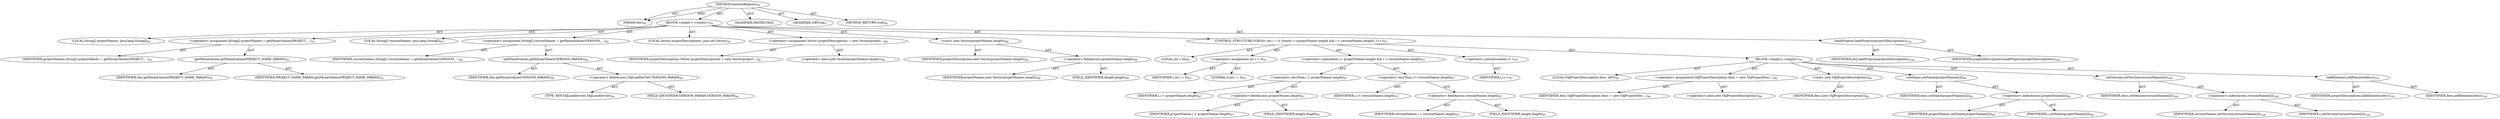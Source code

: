 digraph "executeRequest" {  
"111669149696" [label = <(METHOD,executeRequest)<SUB>92</SUB>> ]
"115964116992" [label = <(PARAM,this)<SUB>92</SUB>> ]
"25769803776" [label = <(BLOCK,&lt;empty&gt;,&lt;empty&gt;)<SUB>92</SUB>> ]
"94489280512" [label = <(LOCAL,String[] projectNames: java.lang.String[])<SUB>93</SUB>> ]
"30064771072" [label = <(&lt;operator&gt;.assignment,String[] projectNames = getParamValues(PROJECT_...)<SUB>93</SUB>> ]
"68719476738" [label = <(IDENTIFIER,projectNames,String[] projectNames = getParamValues(PROJECT_...)<SUB>93</SUB>> ]
"30064771073" [label = <(getParamValues,getParamValues(PROJECT_NAME_PARAM))<SUB>93</SUB>> ]
"68719476736" [label = <(IDENTIFIER,this,getParamValues(PROJECT_NAME_PARAM))<SUB>93</SUB>> ]
"68719476739" [label = <(IDENTIFIER,PROJECT_NAME_PARAM,getParamValues(PROJECT_NAME_PARAM))<SUB>93</SUB>> ]
"94489280513" [label = <(LOCAL,String[] versionNames: java.lang.String[])<SUB>94</SUB>> ]
"30064771074" [label = <(&lt;operator&gt;.assignment,String[] versionNames = getParamValues(VERSION_...)<SUB>94</SUB>> ]
"68719476740" [label = <(IDENTIFIER,versionNames,String[] versionNames = getParamValues(VERSION_...)<SUB>94</SUB>> ]
"30064771075" [label = <(getParamValues,getParamValues(VERSION_PARAM))<SUB>94</SUB>> ]
"68719476737" [label = <(IDENTIFIER,this,getParamValues(VERSION_PARAM))<SUB>94</SUB>> ]
"30064771076" [label = <(&lt;operator&gt;.fieldAccess,VAJLoadServlet.VERSION_PARAM)<SUB>94</SUB>> ]
"180388626432" [label = <(TYPE_REF,VAJLoadServlet,VAJLoadServlet)<SUB>94</SUB>> ]
"55834574848" [label = <(FIELD_IDENTIFIER,VERSION_PARAM,VERSION_PARAM)<SUB>94</SUB>> ]
"94489280514" [label = <(LOCAL,Vector projectDescriptions: java.util.Vector)<SUB>96</SUB>> ]
"30064771077" [label = <(&lt;operator&gt;.assignment,Vector projectDescriptions = new Vector(project...)<SUB>96</SUB>> ]
"68719476741" [label = <(IDENTIFIER,projectDescriptions,Vector projectDescriptions = new Vector(project...)<SUB>96</SUB>> ]
"30064771078" [label = <(&lt;operator&gt;.alloc,new Vector(projectNames.length))<SUB>96</SUB>> ]
"30064771079" [label = <(&lt;init&gt;,new Vector(projectNames.length))<SUB>96</SUB>> ]
"68719476742" [label = <(IDENTIFIER,projectDescriptions,new Vector(projectNames.length))<SUB>96</SUB>> ]
"30064771080" [label = <(&lt;operator&gt;.fieldAccess,projectNames.length)<SUB>96</SUB>> ]
"68719476743" [label = <(IDENTIFIER,projectNames,new Vector(projectNames.length))<SUB>96</SUB>> ]
"55834574849" [label = <(FIELD_IDENTIFIER,length,length)<SUB>96</SUB>> ]
"47244640256" [label = <(CONTROL_STRUCTURE,FOR,for (int i = 0; Some(i &lt; projectNames.length &amp;&amp; i &lt; versionNames.length); i++))<SUB>97</SUB>> ]
"94489280515" [label = <(LOCAL,int i: int)<SUB>97</SUB>> ]
"30064771081" [label = <(&lt;operator&gt;.assignment,int i = 0)<SUB>97</SUB>> ]
"68719476744" [label = <(IDENTIFIER,i,int i = 0)<SUB>97</SUB>> ]
"90194313216" [label = <(LITERAL,0,int i = 0)<SUB>97</SUB>> ]
"30064771082" [label = <(&lt;operator&gt;.logicalAnd,i &lt; projectNames.length &amp;&amp; i &lt; versionNames.length)<SUB>97</SUB>> ]
"30064771083" [label = <(&lt;operator&gt;.lessThan,i &lt; projectNames.length)<SUB>97</SUB>> ]
"68719476745" [label = <(IDENTIFIER,i,i &lt; projectNames.length)<SUB>97</SUB>> ]
"30064771084" [label = <(&lt;operator&gt;.fieldAccess,projectNames.length)<SUB>97</SUB>> ]
"68719476746" [label = <(IDENTIFIER,projectNames,i &lt; projectNames.length)<SUB>97</SUB>> ]
"55834574850" [label = <(FIELD_IDENTIFIER,length,length)<SUB>97</SUB>> ]
"30064771085" [label = <(&lt;operator&gt;.lessThan,i &lt; versionNames.length)<SUB>97</SUB>> ]
"68719476747" [label = <(IDENTIFIER,i,i &lt; versionNames.length)<SUB>97</SUB>> ]
"30064771086" [label = <(&lt;operator&gt;.fieldAccess,versionNames.length)<SUB>97</SUB>> ]
"68719476748" [label = <(IDENTIFIER,versionNames,i &lt; versionNames.length)<SUB>97</SUB>> ]
"55834574851" [label = <(FIELD_IDENTIFIER,length,length)<SUB>97</SUB>> ]
"30064771087" [label = <(&lt;operator&gt;.postIncrement,i++)<SUB>97</SUB>> ]
"68719476749" [label = <(IDENTIFIER,i,i++)<SUB>97</SUB>> ]
"25769803777" [label = <(BLOCK,&lt;empty&gt;,&lt;empty&gt;)<SUB>97</SUB>> ]
"94489280516" [label = <(LOCAL,VAJProjectDescription desc: ANY)<SUB>98</SUB>> ]
"30064771088" [label = <(&lt;operator&gt;.assignment,VAJProjectDescription desc = new VAJProjectDesc...)<SUB>98</SUB>> ]
"68719476750" [label = <(IDENTIFIER,desc,VAJProjectDescription desc = new VAJProjectDesc...)<SUB>98</SUB>> ]
"30064771089" [label = <(&lt;operator&gt;.alloc,new VAJProjectDescription())<SUB>98</SUB>> ]
"30064771090" [label = <(&lt;init&gt;,new VAJProjectDescription())<SUB>98</SUB>> ]
"68719476751" [label = <(IDENTIFIER,desc,new VAJProjectDescription())<SUB>98</SUB>> ]
"30064771091" [label = <(setName,setName(projectNames[i]))<SUB>99</SUB>> ]
"68719476752" [label = <(IDENTIFIER,desc,setName(projectNames[i]))<SUB>99</SUB>> ]
"30064771092" [label = <(&lt;operator&gt;.indexAccess,projectNames[i])<SUB>99</SUB>> ]
"68719476753" [label = <(IDENTIFIER,projectNames,setName(projectNames[i]))<SUB>99</SUB>> ]
"68719476754" [label = <(IDENTIFIER,i,setName(projectNames[i]))<SUB>99</SUB>> ]
"30064771093" [label = <(setVersion,setVersion(versionNames[i]))<SUB>100</SUB>> ]
"68719476755" [label = <(IDENTIFIER,desc,setVersion(versionNames[i]))<SUB>100</SUB>> ]
"30064771094" [label = <(&lt;operator&gt;.indexAccess,versionNames[i])<SUB>100</SUB>> ]
"68719476756" [label = <(IDENTIFIER,versionNames,setVersion(versionNames[i]))<SUB>100</SUB>> ]
"68719476757" [label = <(IDENTIFIER,i,setVersion(versionNames[i]))<SUB>100</SUB>> ]
"30064771095" [label = <(addElement,addElement(desc))<SUB>101</SUB>> ]
"68719476758" [label = <(IDENTIFIER,projectDescriptions,addElement(desc))<SUB>101</SUB>> ]
"68719476759" [label = <(IDENTIFIER,desc,addElement(desc))<SUB>101</SUB>> ]
"30064771096" [label = <(loadProjects,loadProjects(projectDescriptions))<SUB>104</SUB>> ]
"68719476760" [label = <(IDENTIFIER,util,loadProjects(projectDescriptions))<SUB>104</SUB>> ]
"68719476761" [label = <(IDENTIFIER,projectDescriptions,loadProjects(projectDescriptions))<SUB>104</SUB>> ]
"133143986178" [label = <(MODIFIER,PROTECTED)> ]
"133143986179" [label = <(MODIFIER,VIRTUAL)> ]
"128849018880" [label = <(METHOD_RETURN,void)<SUB>92</SUB>> ]
  "111669149696" -> "115964116992"  [ label = "AST: "] 
  "111669149696" -> "25769803776"  [ label = "AST: "] 
  "111669149696" -> "133143986178"  [ label = "AST: "] 
  "111669149696" -> "133143986179"  [ label = "AST: "] 
  "111669149696" -> "128849018880"  [ label = "AST: "] 
  "25769803776" -> "94489280512"  [ label = "AST: "] 
  "25769803776" -> "30064771072"  [ label = "AST: "] 
  "25769803776" -> "94489280513"  [ label = "AST: "] 
  "25769803776" -> "30064771074"  [ label = "AST: "] 
  "25769803776" -> "94489280514"  [ label = "AST: "] 
  "25769803776" -> "30064771077"  [ label = "AST: "] 
  "25769803776" -> "30064771079"  [ label = "AST: "] 
  "25769803776" -> "47244640256"  [ label = "AST: "] 
  "25769803776" -> "30064771096"  [ label = "AST: "] 
  "30064771072" -> "68719476738"  [ label = "AST: "] 
  "30064771072" -> "30064771073"  [ label = "AST: "] 
  "30064771073" -> "68719476736"  [ label = "AST: "] 
  "30064771073" -> "68719476739"  [ label = "AST: "] 
  "30064771074" -> "68719476740"  [ label = "AST: "] 
  "30064771074" -> "30064771075"  [ label = "AST: "] 
  "30064771075" -> "68719476737"  [ label = "AST: "] 
  "30064771075" -> "30064771076"  [ label = "AST: "] 
  "30064771076" -> "180388626432"  [ label = "AST: "] 
  "30064771076" -> "55834574848"  [ label = "AST: "] 
  "30064771077" -> "68719476741"  [ label = "AST: "] 
  "30064771077" -> "30064771078"  [ label = "AST: "] 
  "30064771079" -> "68719476742"  [ label = "AST: "] 
  "30064771079" -> "30064771080"  [ label = "AST: "] 
  "30064771080" -> "68719476743"  [ label = "AST: "] 
  "30064771080" -> "55834574849"  [ label = "AST: "] 
  "47244640256" -> "94489280515"  [ label = "AST: "] 
  "47244640256" -> "30064771081"  [ label = "AST: "] 
  "47244640256" -> "30064771082"  [ label = "AST: "] 
  "47244640256" -> "30064771087"  [ label = "AST: "] 
  "47244640256" -> "25769803777"  [ label = "AST: "] 
  "30064771081" -> "68719476744"  [ label = "AST: "] 
  "30064771081" -> "90194313216"  [ label = "AST: "] 
  "30064771082" -> "30064771083"  [ label = "AST: "] 
  "30064771082" -> "30064771085"  [ label = "AST: "] 
  "30064771083" -> "68719476745"  [ label = "AST: "] 
  "30064771083" -> "30064771084"  [ label = "AST: "] 
  "30064771084" -> "68719476746"  [ label = "AST: "] 
  "30064771084" -> "55834574850"  [ label = "AST: "] 
  "30064771085" -> "68719476747"  [ label = "AST: "] 
  "30064771085" -> "30064771086"  [ label = "AST: "] 
  "30064771086" -> "68719476748"  [ label = "AST: "] 
  "30064771086" -> "55834574851"  [ label = "AST: "] 
  "30064771087" -> "68719476749"  [ label = "AST: "] 
  "25769803777" -> "94489280516"  [ label = "AST: "] 
  "25769803777" -> "30064771088"  [ label = "AST: "] 
  "25769803777" -> "30064771090"  [ label = "AST: "] 
  "25769803777" -> "30064771091"  [ label = "AST: "] 
  "25769803777" -> "30064771093"  [ label = "AST: "] 
  "25769803777" -> "30064771095"  [ label = "AST: "] 
  "30064771088" -> "68719476750"  [ label = "AST: "] 
  "30064771088" -> "30064771089"  [ label = "AST: "] 
  "30064771090" -> "68719476751"  [ label = "AST: "] 
  "30064771091" -> "68719476752"  [ label = "AST: "] 
  "30064771091" -> "30064771092"  [ label = "AST: "] 
  "30064771092" -> "68719476753"  [ label = "AST: "] 
  "30064771092" -> "68719476754"  [ label = "AST: "] 
  "30064771093" -> "68719476755"  [ label = "AST: "] 
  "30064771093" -> "30064771094"  [ label = "AST: "] 
  "30064771094" -> "68719476756"  [ label = "AST: "] 
  "30064771094" -> "68719476757"  [ label = "AST: "] 
  "30064771095" -> "68719476758"  [ label = "AST: "] 
  "30064771095" -> "68719476759"  [ label = "AST: "] 
  "30064771096" -> "68719476760"  [ label = "AST: "] 
  "30064771096" -> "68719476761"  [ label = "AST: "] 
  "111669149696" -> "115964116992"  [ label = "DDG: "] 
}
